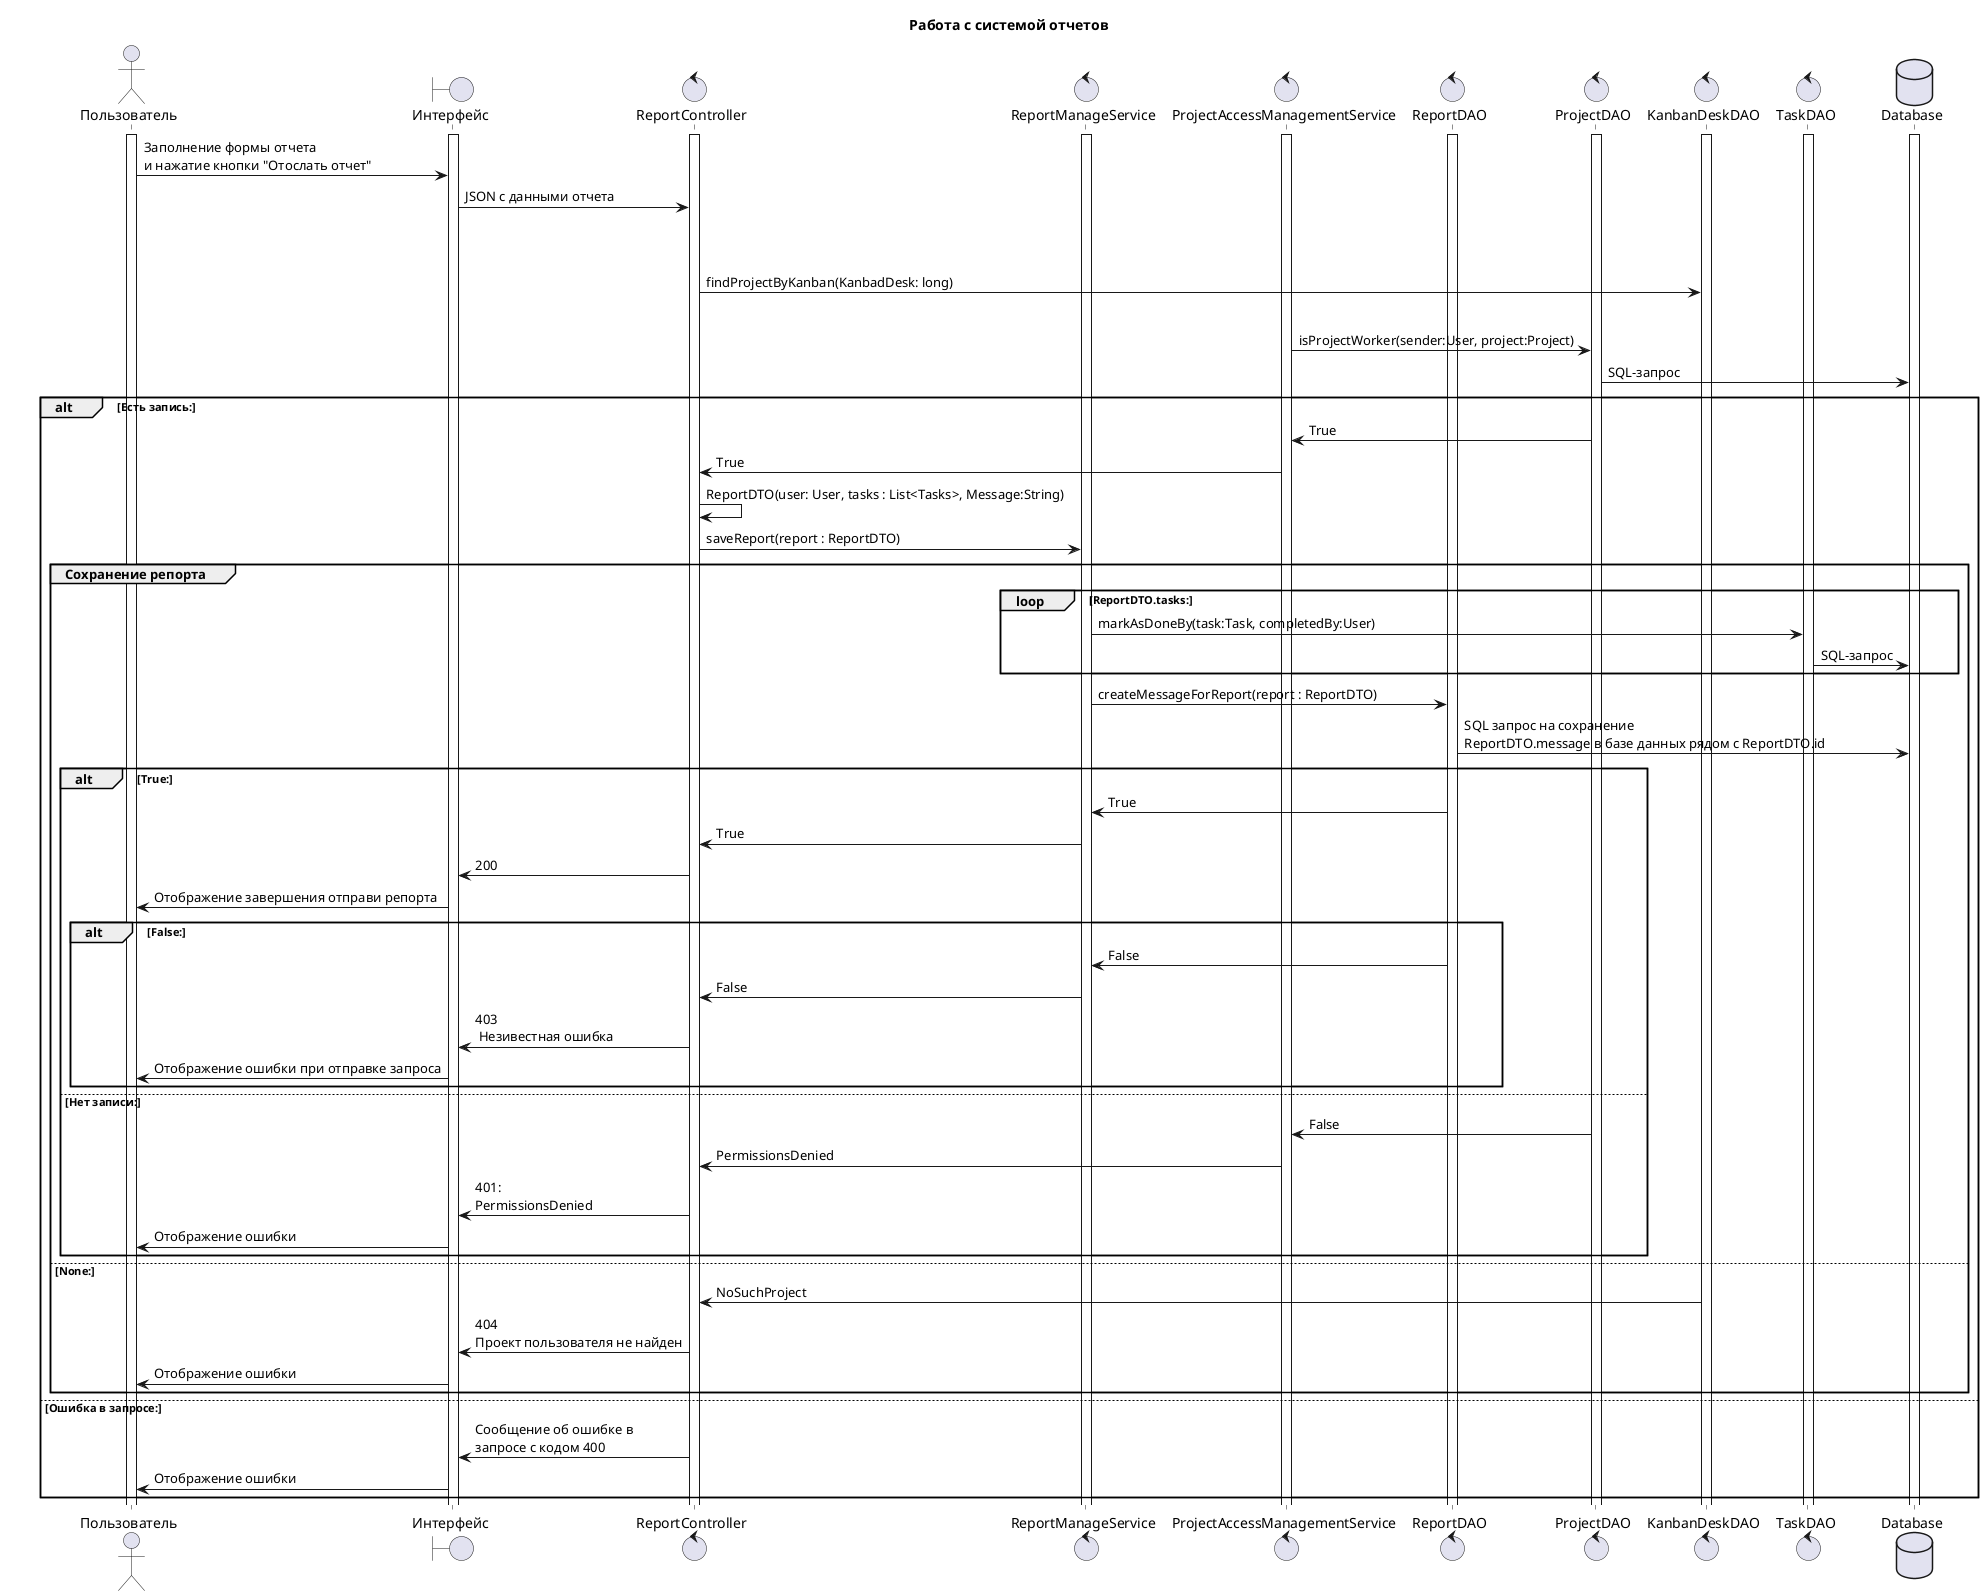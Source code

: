 @startuml sequence
title Работа с системой отчетов

actor Пользователь as user

boundary "Интерфейс" as site

control ReportController as rcont
control ReportManageService as rmserv
control ProjectAccessManagementService as amserv

control ReportDAO as rdao
control ProjectDAO as pdao
control KanbanDeskDAO as kdao

control TaskDAO as tdao
database Database as db

activate user
activate site
activate rcont
activate rmserv
activate amserv
activate rdao
activate pdao
activate kdao
activate tdao
activate db

user -> site : Заполнение формы отчета\nи нажатие кнопки "Отослать отчет"
site -> rcont : JSON с данными отчета 

alt Запрос верный
    group Проверка доступа
        rcont -> kdao : findProjectByKanban(KanbadDesk: long)
        alt Project:

            amserv -> pdao : isProjectWorker(sender:User, project:Project)
            pdao -> db : SQL-запрос
            alt Есть запись:
                amserv <- pdao : True
                rcont <- amserv : True
                rcont -> rcont : ReportDTO(user: User, tasks : List<Tasks>, Message:String)
                rcont -> rmserv : saveReport(report : ReportDTO)
                group Сохранение репорта
                    loop ReportDTO.tasks:
                        rmserv -> tdao : markAsDoneBy(task:Task, completedBy:User)
                        tdao -> db : SQL-запрос
                    end
                    rmserv -> rdao : createMessageForReport(report : ReportDTO)
                    rdao -> db : SQL запрос на сохранение\nReportDTO.message в базе данных рядом с ReportDTO.id
                    alt True:
                        rmserv <- rdao : True
                        rcont <- rmserv : True
                        site <- rcont : 200
                        user <- site : Отображение завершения отправи репорта
                    alt False:
                        rmserv <- rdao : False
                        rcont <- rmserv : False
                        site <- rcont : 403\n Незивестная ошибка
                        user <- site : Отображение ошибки при отправке запроса
                end
            else Нет записи:
                amserv <- pdao : False
                rcont <- amserv : PermissionsDenied
                site <- rcont : 401:\nPermissionsDenied
                user <- site : Отображение ошибки
            end
        else None:
            rcont <- kdao : NoSuchProject
            site <- rcont : 404\nПроект пользователя не найден
            user <- site : Отображение ошибки

    end
else Ошибка в запросе:
    rcont -> site : Сообщение об ошибке в\nзапросе с кодом 400
    user <- site : Отображение ошибки
end


@enduml